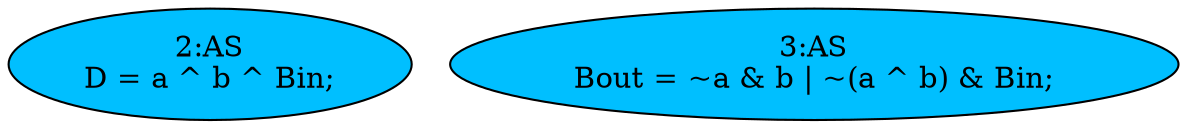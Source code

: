 strict digraph "compose( ,  )" {
	node [label="\N"];
	"2:AS"	 [ast="<pyverilog.vparser.ast.Assign object at 0x7f98e5049910>",
		def_var="['D']",
		fillcolor=deepskyblue,
		label="2:AS
D = a ^ b ^ Bin;",
		statements="[]",
		style=filled,
		typ=Assign,
		use_var="['a', 'b', 'Bin']"];
	"3:AS"	 [ast="<pyverilog.vparser.ast.Assign object at 0x7f98e5093bd0>",
		def_var="['Bout']",
		fillcolor=deepskyblue,
		label="3:AS
Bout = ~a & b | ~(a ^ b) & Bin;",
		statements="[]",
		style=filled,
		typ=Assign,
		use_var="['a', 'b', 'a', 'b', 'Bin']"];
}
